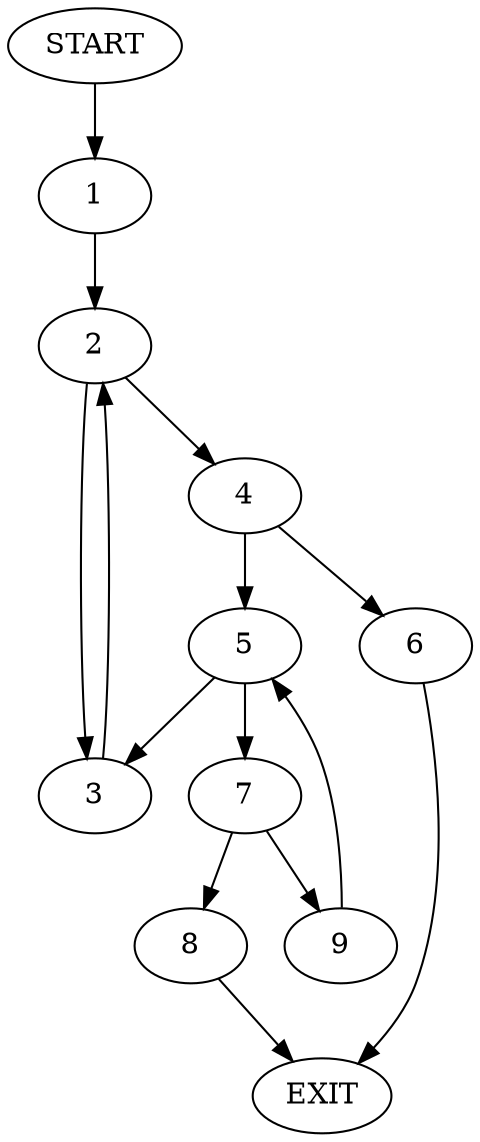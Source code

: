 digraph {
0 [label="START"]
10 [label="EXIT"]
0 -> 1
1 -> 2
2 -> 3
2 -> 4
3 -> 2
4 -> 5
4 -> 6
5 -> 3
5 -> 7
6 -> 10
7 -> 8
7 -> 9
9 -> 5
8 -> 10
}
